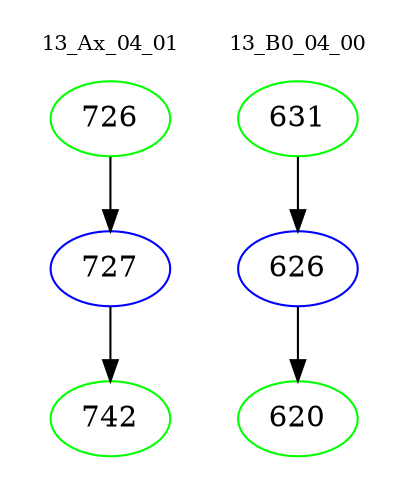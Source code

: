 digraph{
subgraph cluster_0 {
color = white
label = "13_Ax_04_01";
fontsize=10;
T0_726 [label="726", color="green"]
T0_726 -> T0_727 [color="black"]
T0_727 [label="727", color="blue"]
T0_727 -> T0_742 [color="black"]
T0_742 [label="742", color="green"]
}
subgraph cluster_1 {
color = white
label = "13_B0_04_00";
fontsize=10;
T1_631 [label="631", color="green"]
T1_631 -> T1_626 [color="black"]
T1_626 [label="626", color="blue"]
T1_626 -> T1_620 [color="black"]
T1_620 [label="620", color="green"]
}
}

